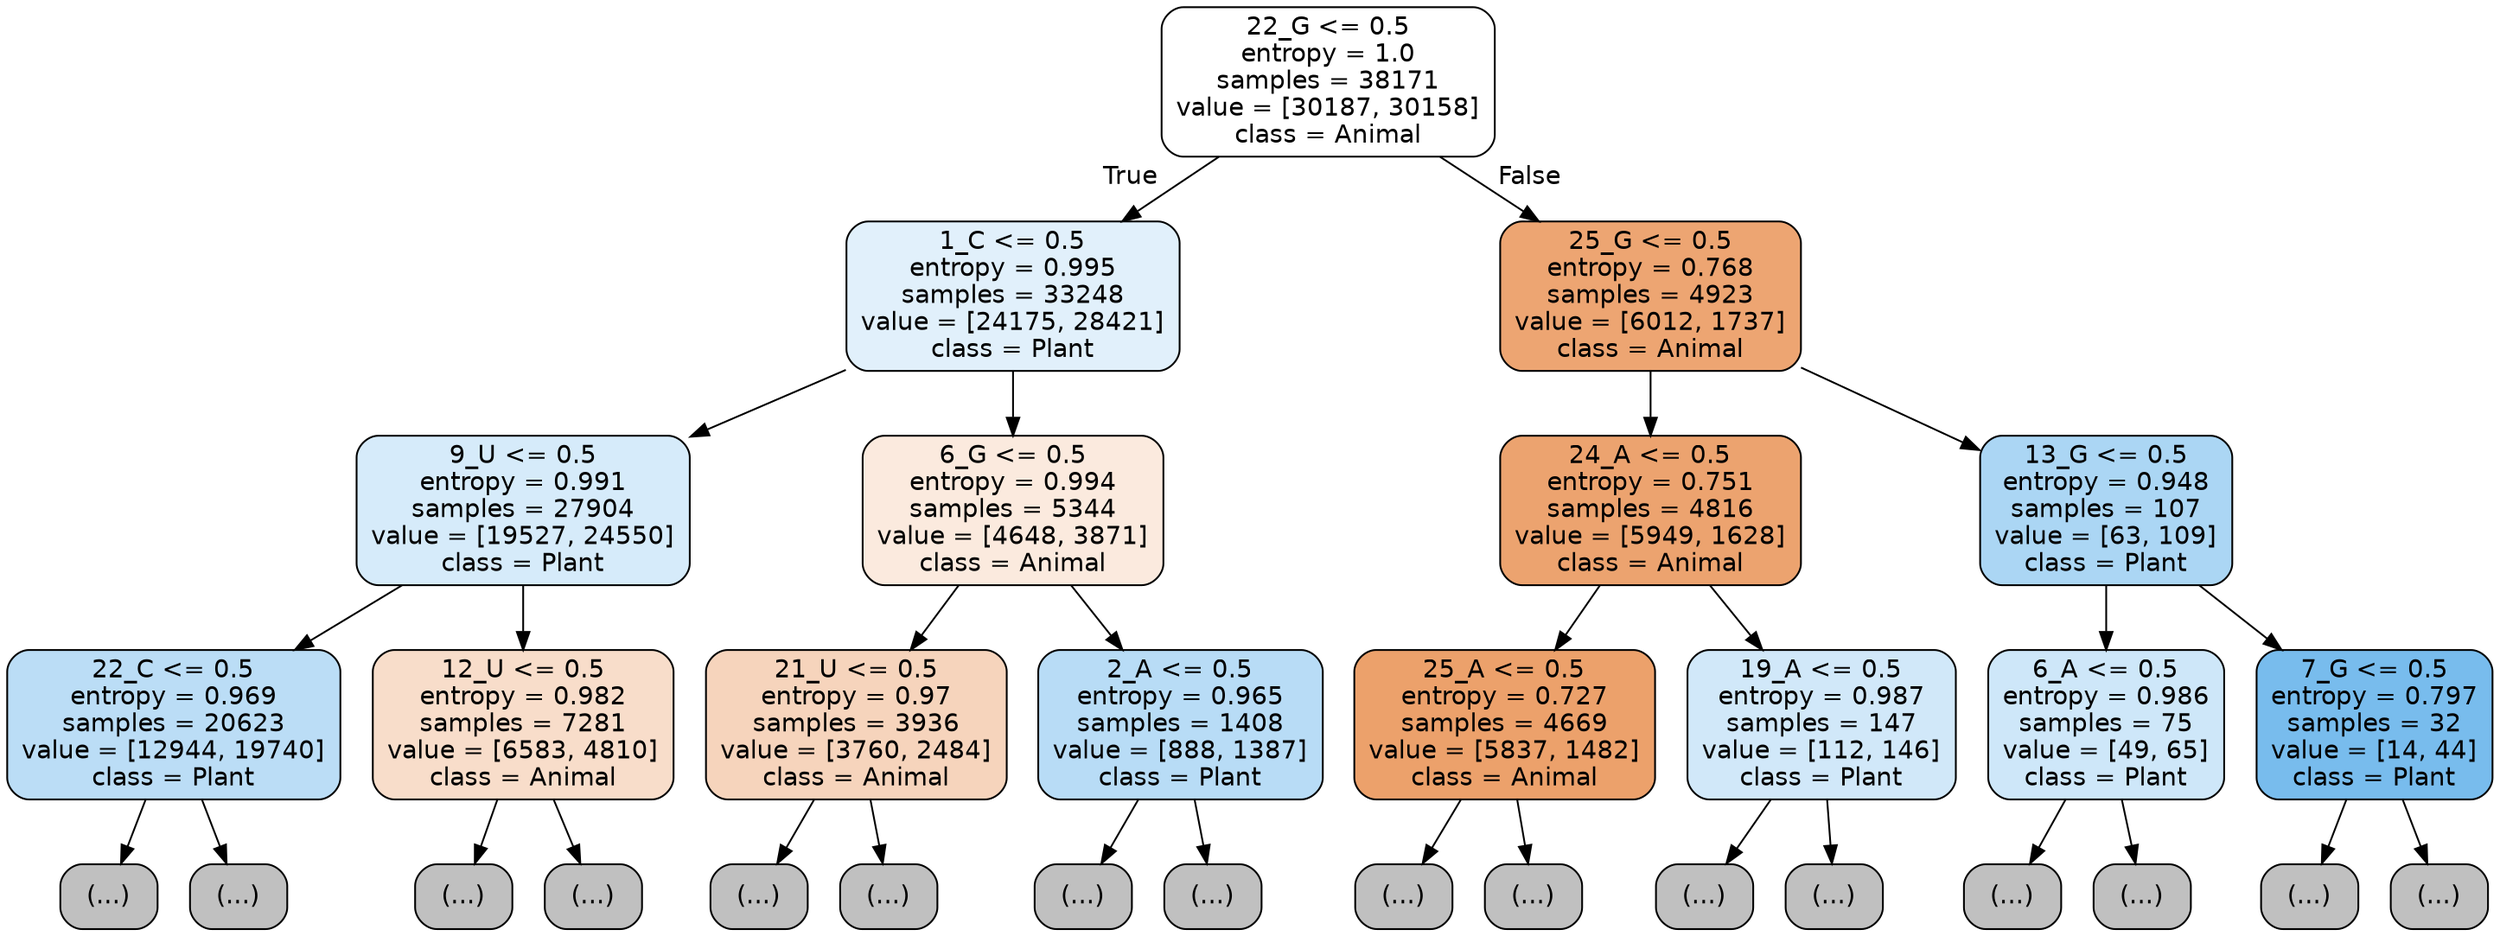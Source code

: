digraph Tree {
node [shape=box, style="filled, rounded", color="black", fontname="helvetica"] ;
edge [fontname="helvetica"] ;
0 [label="22_G <= 0.5\nentropy = 1.0\nsamples = 38171\nvalue = [30187, 30158]\nclass = Animal", fillcolor="#ffffff"] ;
1 [label="1_C <= 0.5\nentropy = 0.995\nsamples = 33248\nvalue = [24175, 28421]\nclass = Plant", fillcolor="#e1f0fb"] ;
0 -> 1 [labeldistance=2.5, labelangle=45, headlabel="True"] ;
2 [label="9_U <= 0.5\nentropy = 0.991\nsamples = 27904\nvalue = [19527, 24550]\nclass = Plant", fillcolor="#d6ebfa"] ;
1 -> 2 ;
3 [label="22_C <= 0.5\nentropy = 0.969\nsamples = 20623\nvalue = [12944, 19740]\nclass = Plant", fillcolor="#bbddf6"] ;
2 -> 3 ;
4 [label="(...)", fillcolor="#C0C0C0"] ;
3 -> 4 ;
7657 [label="(...)", fillcolor="#C0C0C0"] ;
3 -> 7657 ;
8746 [label="12_U <= 0.5\nentropy = 0.982\nsamples = 7281\nvalue = [6583, 4810]\nclass = Animal", fillcolor="#f8ddca"] ;
2 -> 8746 ;
8747 [label="(...)", fillcolor="#C0C0C0"] ;
8746 -> 8747 ;
11194 [label="(...)", fillcolor="#C0C0C0"] ;
8746 -> 11194 ;
12209 [label="6_G <= 0.5\nentropy = 0.994\nsamples = 5344\nvalue = [4648, 3871]\nclass = Animal", fillcolor="#fbeade"] ;
1 -> 12209 ;
12210 [label="21_U <= 0.5\nentropy = 0.97\nsamples = 3936\nvalue = [3760, 2484]\nclass = Animal", fillcolor="#f6d4bc"] ;
12209 -> 12210 ;
12211 [label="(...)", fillcolor="#C0C0C0"] ;
12210 -> 12211 ;
13818 [label="(...)", fillcolor="#C0C0C0"] ;
12210 -> 13818 ;
14193 [label="2_A <= 0.5\nentropy = 0.965\nsamples = 1408\nvalue = [888, 1387]\nclass = Plant", fillcolor="#b8dcf6"] ;
12209 -> 14193 ;
14194 [label="(...)", fillcolor="#C0C0C0"] ;
14193 -> 14194 ;
14727 [label="(...)", fillcolor="#C0C0C0"] ;
14193 -> 14727 ;
14962 [label="25_G <= 0.5\nentropy = 0.768\nsamples = 4923\nvalue = [6012, 1737]\nclass = Animal", fillcolor="#eda572"] ;
0 -> 14962 [labeldistance=2.5, labelangle=-45, headlabel="False"] ;
14963 [label="24_A <= 0.5\nentropy = 0.751\nsamples = 4816\nvalue = [5949, 1628]\nclass = Animal", fillcolor="#eca36f"] ;
14962 -> 14963 ;
14964 [label="25_A <= 0.5\nentropy = 0.727\nsamples = 4669\nvalue = [5837, 1482]\nclass = Animal", fillcolor="#eca16b"] ;
14963 -> 14964 ;
14965 [label="(...)", fillcolor="#C0C0C0"] ;
14964 -> 14965 ;
16762 [label="(...)", fillcolor="#C0C0C0"] ;
14964 -> 16762 ;
16793 [label="19_A <= 0.5\nentropy = 0.987\nsamples = 147\nvalue = [112, 146]\nclass = Plant", fillcolor="#d1e8f9"] ;
14963 -> 16793 ;
16794 [label="(...)", fillcolor="#C0C0C0"] ;
16793 -> 16794 ;
16869 [label="(...)", fillcolor="#C0C0C0"] ;
16793 -> 16869 ;
16894 [label="13_G <= 0.5\nentropy = 0.948\nsamples = 107\nvalue = [63, 109]\nclass = Plant", fillcolor="#abd6f4"] ;
14962 -> 16894 ;
16895 [label="6_A <= 0.5\nentropy = 0.986\nsamples = 75\nvalue = [49, 65]\nclass = Plant", fillcolor="#cee7f9"] ;
16894 -> 16895 ;
16896 [label="(...)", fillcolor="#C0C0C0"] ;
16895 -> 16896 ;
16931 [label="(...)", fillcolor="#C0C0C0"] ;
16895 -> 16931 ;
16940 [label="7_G <= 0.5\nentropy = 0.797\nsamples = 32\nvalue = [14, 44]\nclass = Plant", fillcolor="#78bced"] ;
16894 -> 16940 ;
16941 [label="(...)", fillcolor="#C0C0C0"] ;
16940 -> 16941 ;
16950 [label="(...)", fillcolor="#C0C0C0"] ;
16940 -> 16950 ;
}